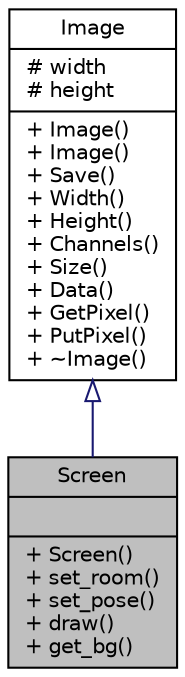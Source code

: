 digraph "Screen"
{
 // LATEX_PDF_SIZE
  edge [fontname="Helvetica",fontsize="10",labelfontname="Helvetica",labelfontsize="10"];
  node [fontname="Helvetica",fontsize="10",shape=record];
  Node1 [label="{Screen\n||+ Screen()\l+ set_room()\l+ set_pose()\l+ draw()\l+ get_bg()\l}",height=0.2,width=0.4,color="black", fillcolor="grey75", style="filled", fontcolor="black",tooltip="Class which represents an abstact of screen plane   on which we'll print the tiles and pther info."];
  Node2 -> Node1 [dir="back",color="midnightblue",fontsize="10",style="solid",arrowtail="onormal"];
  Node2 [label="{Image\n|# width\l# height\l|+ Image()\l+ Image()\l+ Save()\l+ Width()\l+ Height()\l+ Channels()\l+ Size()\l+ Data()\l+ GetPixel()\l+ PutPixel()\l+ ~Image()\l}",height=0.2,width=0.4,color="black", fillcolor="white", style="filled",URL="$structImage.html",tooltip="Class representation of Image abstraction."];
}
